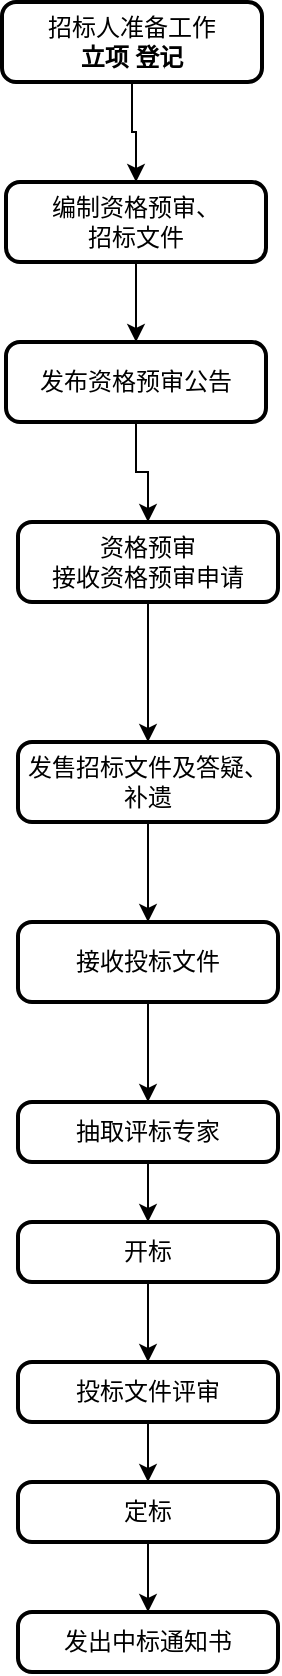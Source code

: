 <mxfile version="10.8.1" type="github"><diagram id="8QcY_vLS5z-eMl-o6zqa" name="第 1 页"><mxGraphModel dx="840" dy="484" grid="1" gridSize="10" guides="1" tooltips="1" connect="1" arrows="1" fold="1" page="1" pageScale="1" pageWidth="827" pageHeight="1169" math="0" shadow="0"><root><mxCell id="0"/><mxCell id="1" parent="0"/><mxCell id="stYs3GLMk_Cb1haUbxSQ-15" value="" style="edgeStyle=orthogonalEdgeStyle;rounded=0;orthogonalLoop=1;jettySize=auto;html=1;" edge="1" parent="1" source="iet7EbtvxfA1yiXqy73o-1" target="iet7EbtvxfA1yiXqy73o-3"><mxGeometry relative="1" as="geometry"/></mxCell><mxCell id="iet7EbtvxfA1yiXqy73o-1" value="&lt;span&gt;招标人准备工作&lt;br&gt;&lt;/span&gt;&lt;strong&gt;立项 登记&lt;/strong&gt;&lt;span&gt;&lt;br&gt;&lt;/span&gt;" style="rounded=1;whiteSpace=wrap;html=1;absoluteArcSize=1;arcSize=14;strokeWidth=2;" parent="1" vertex="1"><mxGeometry x="340" y="40" width="130" height="40" as="geometry"/></mxCell><mxCell id="stYs3GLMk_Cb1haUbxSQ-6" value="" style="edgeStyle=orthogonalEdgeStyle;rounded=0;orthogonalLoop=1;jettySize=auto;html=1;" edge="1" parent="1" source="iet7EbtvxfA1yiXqy73o-3" target="iet7EbtvxfA1yiXqy73o-4"><mxGeometry relative="1" as="geometry"/></mxCell><mxCell id="iet7EbtvxfA1yiXqy73o-3" value="&lt;span&gt;编制资格预审、&lt;br&gt;招标文件&lt;/span&gt;&lt;span&gt;&lt;br&gt;&lt;/span&gt;" style="rounded=1;whiteSpace=wrap;html=1;absoluteArcSize=1;arcSize=14;strokeWidth=2;" parent="1" vertex="1"><mxGeometry x="342" y="130" width="130" height="40" as="geometry"/></mxCell><mxCell id="stYs3GLMk_Cb1haUbxSQ-7" value="" style="edgeStyle=orthogonalEdgeStyle;rounded=0;orthogonalLoop=1;jettySize=auto;html=1;" edge="1" parent="1" source="iet7EbtvxfA1yiXqy73o-4" target="iet7EbtvxfA1yiXqy73o-5"><mxGeometry relative="1" as="geometry"/></mxCell><mxCell id="iet7EbtvxfA1yiXqy73o-4" value="&lt;span&gt;发布资格预审公告&lt;/span&gt;&lt;span&gt;&lt;br&gt;&lt;/span&gt;" style="rounded=1;whiteSpace=wrap;html=1;absoluteArcSize=1;arcSize=14;strokeWidth=2;" parent="1" vertex="1"><mxGeometry x="342" y="210" width="130" height="40" as="geometry"/></mxCell><mxCell id="stYs3GLMk_Cb1haUbxSQ-8" value="" style="edgeStyle=orthogonalEdgeStyle;rounded=0;orthogonalLoop=1;jettySize=auto;html=1;" edge="1" parent="1" source="iet7EbtvxfA1yiXqy73o-5" target="iet7EbtvxfA1yiXqy73o-7"><mxGeometry relative="1" as="geometry"/></mxCell><mxCell id="iet7EbtvxfA1yiXqy73o-5" value="&lt;span&gt;资格预审&lt;br&gt;&lt;/span&gt;&lt;span&gt;接收资格预审申请&lt;br&gt;&lt;/span&gt;" style="rounded=1;whiteSpace=wrap;html=1;absoluteArcSize=1;arcSize=14;strokeWidth=2;" parent="1" vertex="1"><mxGeometry x="348" y="300" width="130" height="40" as="geometry"/></mxCell><mxCell id="stYs3GLMk_Cb1haUbxSQ-9" value="" style="edgeStyle=orthogonalEdgeStyle;rounded=0;orthogonalLoop=1;jettySize=auto;html=1;" edge="1" parent="1" source="iet7EbtvxfA1yiXqy73o-7" target="iet7EbtvxfA1yiXqy73o-8"><mxGeometry relative="1" as="geometry"/></mxCell><mxCell id="iet7EbtvxfA1yiXqy73o-7" value="&lt;span&gt;发售招标文件及答疑、补遗&lt;/span&gt;&lt;span&gt;&lt;br&gt;&lt;/span&gt;" style="rounded=1;whiteSpace=wrap;html=1;absoluteArcSize=1;arcSize=14;strokeWidth=2;" parent="1" vertex="1"><mxGeometry x="348" y="410" width="130" height="40" as="geometry"/></mxCell><mxCell id="stYs3GLMk_Cb1haUbxSQ-10" value="" style="edgeStyle=orthogonalEdgeStyle;rounded=0;orthogonalLoop=1;jettySize=auto;html=1;" edge="1" parent="1" source="iet7EbtvxfA1yiXqy73o-8" target="stYs3GLMk_Cb1haUbxSQ-1"><mxGeometry relative="1" as="geometry"/></mxCell><mxCell id="iet7EbtvxfA1yiXqy73o-8" value="&lt;span&gt;接收投标文件&lt;/span&gt;&lt;span&gt;&lt;br&gt;&lt;/span&gt;" style="rounded=1;whiteSpace=wrap;html=1;absoluteArcSize=1;arcSize=14;strokeWidth=2;" parent="1" vertex="1"><mxGeometry x="348" y="500" width="130" height="40" as="geometry"/></mxCell><mxCell id="stYs3GLMk_Cb1haUbxSQ-18" style="edgeStyle=orthogonalEdgeStyle;rounded=0;orthogonalLoop=1;jettySize=auto;html=1;exitX=0.5;exitY=1;exitDx=0;exitDy=0;entryX=0.5;entryY=0;entryDx=0;entryDy=0;" edge="1" parent="1" source="stYs3GLMk_Cb1haUbxSQ-1" target="stYs3GLMk_Cb1haUbxSQ-2"><mxGeometry relative="1" as="geometry"/></mxCell><mxCell id="stYs3GLMk_Cb1haUbxSQ-1" value="&lt;span&gt;抽取评标专家&lt;/span&gt;&lt;span&gt;&lt;br&gt;&lt;/span&gt;" style="rounded=1;whiteSpace=wrap;html=1;absoluteArcSize=1;arcSize=14;strokeWidth=2;" vertex="1" parent="1"><mxGeometry x="348" y="590" width="130" height="30" as="geometry"/></mxCell><mxCell id="stYs3GLMk_Cb1haUbxSQ-23" style="edgeStyle=orthogonalEdgeStyle;rounded=0;orthogonalLoop=1;jettySize=auto;html=1;entryX=0.5;entryY=0;entryDx=0;entryDy=0;" edge="1" parent="1" source="stYs3GLMk_Cb1haUbxSQ-2" target="stYs3GLMk_Cb1haUbxSQ-3"><mxGeometry relative="1" as="geometry"/></mxCell><mxCell id="stYs3GLMk_Cb1haUbxSQ-2" value="&lt;span&gt;开标&lt;/span&gt;&lt;span&gt;&lt;br&gt;&lt;/span&gt;" style="rounded=1;whiteSpace=wrap;html=1;absoluteArcSize=1;arcSize=14;strokeWidth=2;" vertex="1" parent="1"><mxGeometry x="348" y="650" width="130" height="30" as="geometry"/></mxCell><mxCell id="stYs3GLMk_Cb1haUbxSQ-24" style="edgeStyle=orthogonalEdgeStyle;rounded=0;orthogonalLoop=1;jettySize=auto;html=1;entryX=0.5;entryY=0;entryDx=0;entryDy=0;" edge="1" parent="1" source="stYs3GLMk_Cb1haUbxSQ-3" target="stYs3GLMk_Cb1haUbxSQ-4"><mxGeometry relative="1" as="geometry"/></mxCell><mxCell id="stYs3GLMk_Cb1haUbxSQ-3" value="&lt;span&gt;投标文件评审&lt;/span&gt;&lt;span&gt;&lt;br&gt;&lt;/span&gt;" style="rounded=1;whiteSpace=wrap;html=1;absoluteArcSize=1;arcSize=14;strokeWidth=2;" vertex="1" parent="1"><mxGeometry x="348" y="720" width="130" height="30" as="geometry"/></mxCell><mxCell id="stYs3GLMk_Cb1haUbxSQ-27" style="edgeStyle=orthogonalEdgeStyle;rounded=0;orthogonalLoop=1;jettySize=auto;html=1;exitX=0.5;exitY=1;exitDx=0;exitDy=0;entryX=0.5;entryY=0;entryDx=0;entryDy=0;" edge="1" parent="1" source="stYs3GLMk_Cb1haUbxSQ-4" target="stYs3GLMk_Cb1haUbxSQ-5"><mxGeometry relative="1" as="geometry"/></mxCell><mxCell id="stYs3GLMk_Cb1haUbxSQ-4" value="&lt;span&gt;定标&lt;/span&gt;&lt;span&gt;&lt;br&gt;&lt;/span&gt;" style="rounded=1;whiteSpace=wrap;html=1;absoluteArcSize=1;arcSize=14;strokeWidth=2;" vertex="1" parent="1"><mxGeometry x="348" y="780" width="130" height="30" as="geometry"/></mxCell><mxCell id="stYs3GLMk_Cb1haUbxSQ-5" value="&lt;span&gt;发出中标通知书&lt;/span&gt;&lt;span&gt;&lt;br&gt;&lt;/span&gt;" style="rounded=1;whiteSpace=wrap;html=1;absoluteArcSize=1;arcSize=14;strokeWidth=2;" vertex="1" parent="1"><mxGeometry x="348" y="845" width="130" height="30" as="geometry"/></mxCell></root></mxGraphModel></diagram></mxfile>